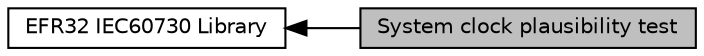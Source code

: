 digraph "System clock plausibility test"
{
  edge [fontname="Helvetica",fontsize="10",labelfontname="Helvetica",labelfontsize="10"];
  node [fontname="Helvetica",fontsize="10",shape=box];
  rankdir=LR;
  Node2 [label="EFR32 IEC60730 Library",height=0.2,width=0.4,color="black", fillcolor="white", style="filled",URL="$group__efr32__iec60730.html",tooltip="EFR32 IEC60730 Library."];
  Node1 [label="System clock plausibility test",height=0.2,width=0.4,color="black", fillcolor="grey75", style="filled", fontcolor="black",tooltip="Verifies that system clocks are within expected frequencies."];
  Node2->Node1 [shape=plaintext, dir="back", style="solid"];
}
